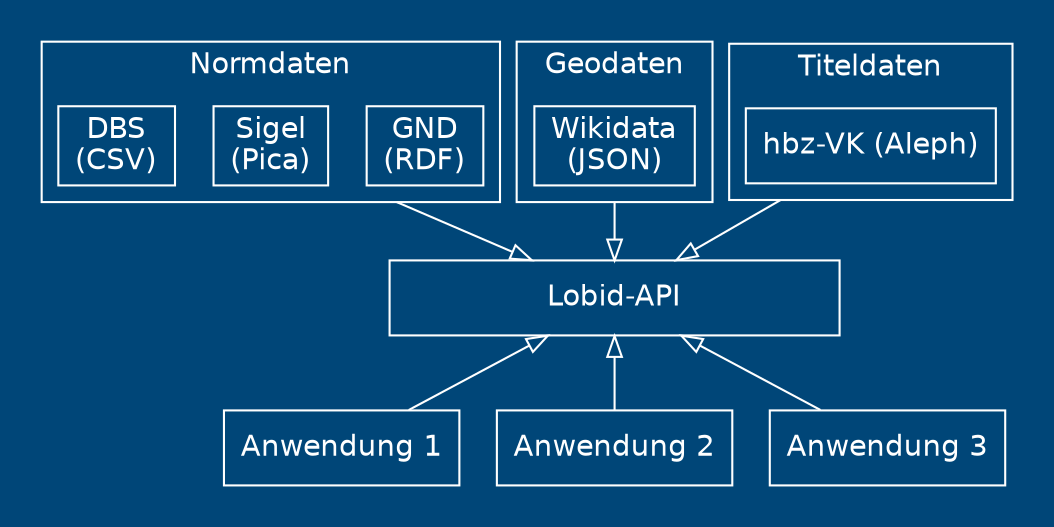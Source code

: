 digraph data {
	compound=true
	node[shape=box color=white fontcolor=white fontname=helvetica]
	graph [bgcolor="#004678" color=white fontcolor=white fontname=helvetica]
	edge[color=white fontcolor=white fontname=helvetica]
	edge[arrowhead=empty arrowtail=empty]
	rankdir=TD
	splines=false
	
	subgraph cluster_1{
	style=invis
	
	/*
	subgraph cluster_libs{
		style=invis
		libs [label="Libraries"]
	}
	*/
	
	subgraph cluster_title{
		style=solid
		label="Titeldaten"
		union [label="hbz-VK (Aleph)"]
	}
	
	subgraph cluster_geo{
		style=solid
		label="Geodaten"
		wikidata[label="Wikidata\n(JSON)"]
	}
	
	subgraph cluster_auth{
		style=solid
		label="Normdaten"
		gnd[label="GND\n(RDF)"]
		sigel[label="Sigel\n(Pica)"]
		dbs[label="DBS\n(CSV)"]
	}
	
	
	
	api[label="Lobid-API" width=3]
	
	//libs->union[lhead=cluster_title]
	//libs->sigel[lhead=cluster_auth]
	
	wikidata->api[ltail=cluster_geo]
	sigel->api[ltail=cluster_auth]
	union->api[ltail=cluster_title]
	
	app1[label="Anwendung 1"]
	app2[label="Anwendung 2"]
	app3[label="Anwendung 3"]
	
	api->app1[dir=back]
	api->app2[dir=back]
	api->app3[dir=back]
	}
} 
